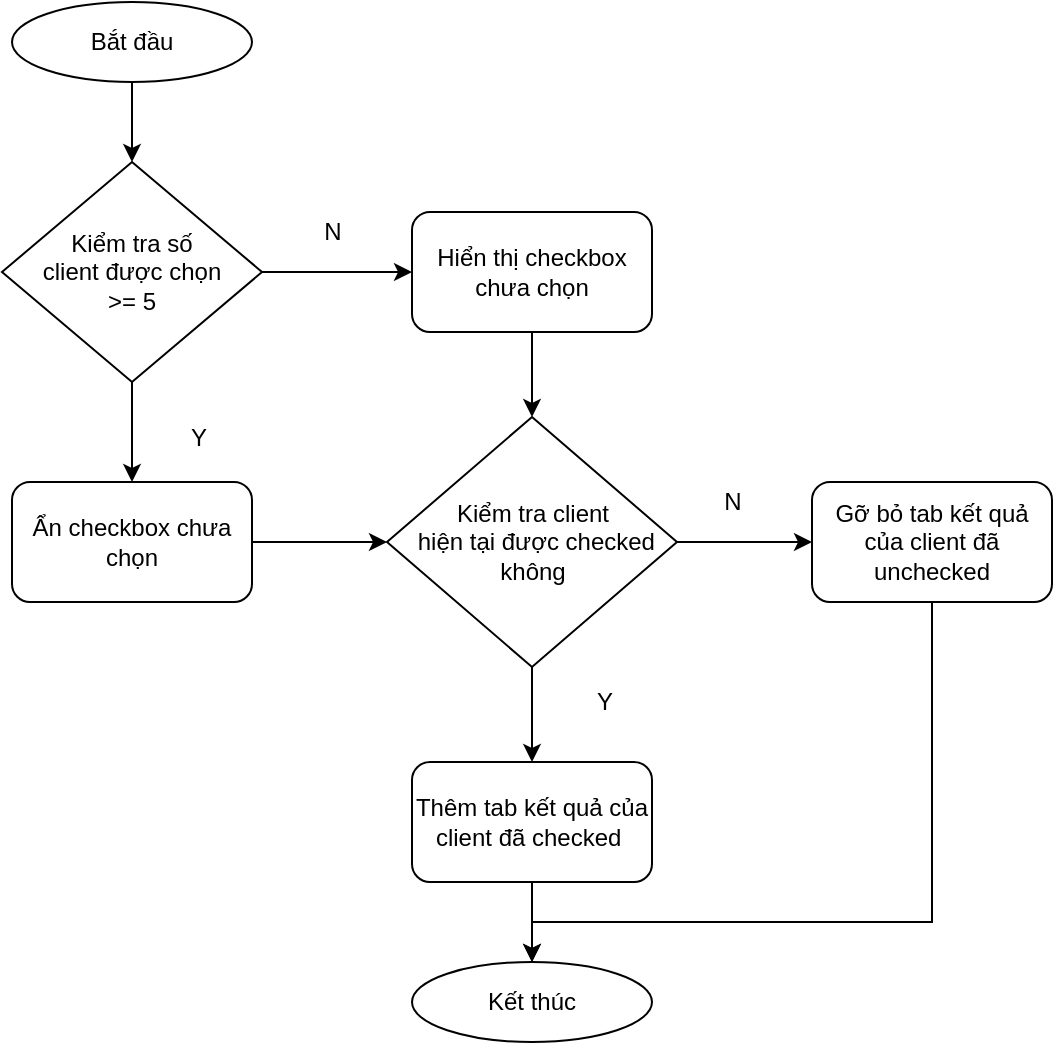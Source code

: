 <mxfile version="13.3.5" type="device"><diagram id="C5RBs43oDa-KdzZeNtuy" name="Page-1"><mxGraphModel dx="1326" dy="816" grid="1" gridSize="10" guides="1" tooltips="1" connect="1" arrows="1" fold="1" page="1" pageScale="1" pageWidth="827" pageHeight="1169" math="0" shadow="0"><root><mxCell id="WIyWlLk6GJQsqaUBKTNV-0"/><mxCell id="WIyWlLk6GJQsqaUBKTNV-1" parent="WIyWlLk6GJQsqaUBKTNV-0"/><mxCell id="bHziJeGJCkHIA7L3CJXj-2" style="edgeStyle=orthogonalEdgeStyle;rounded=0;orthogonalLoop=1;jettySize=auto;html=1;exitX=0.5;exitY=1;exitDx=0;exitDy=0;entryX=0.5;entryY=0;entryDx=0;entryDy=0;" edge="1" parent="WIyWlLk6GJQsqaUBKTNV-1" source="bHziJeGJCkHIA7L3CJXj-3"><mxGeometry relative="1" as="geometry"><mxPoint x="220" y="280" as="targetPoint"/></mxGeometry></mxCell><mxCell id="bHziJeGJCkHIA7L3CJXj-3" value="Bắt đầu" style="ellipse;whiteSpace=wrap;html=1;" vertex="1" parent="WIyWlLk6GJQsqaUBKTNV-1"><mxGeometry x="160" y="200" width="120" height="40" as="geometry"/></mxCell><mxCell id="bHziJeGJCkHIA7L3CJXj-4" value="Kết thúc" style="ellipse;whiteSpace=wrap;html=1;" vertex="1" parent="WIyWlLk6GJQsqaUBKTNV-1"><mxGeometry x="360" y="680" width="120" height="40" as="geometry"/></mxCell><mxCell id="bHziJeGJCkHIA7L3CJXj-10" style="edgeStyle=orthogonalEdgeStyle;rounded=0;orthogonalLoop=1;jettySize=auto;html=1;exitX=1;exitY=0.5;exitDx=0;exitDy=0;entryX=0;entryY=0.5;entryDx=0;entryDy=0;" edge="1" parent="WIyWlLk6GJQsqaUBKTNV-1" source="bHziJeGJCkHIA7L3CJXj-7" target="bHziJeGJCkHIA7L3CJXj-9"><mxGeometry relative="1" as="geometry"/></mxCell><mxCell id="bHziJeGJCkHIA7L3CJXj-11" style="edgeStyle=orthogonalEdgeStyle;rounded=0;orthogonalLoop=1;jettySize=auto;html=1;exitX=0.5;exitY=1;exitDx=0;exitDy=0;entryX=0.5;entryY=0;entryDx=0;entryDy=0;" edge="1" parent="WIyWlLk6GJQsqaUBKTNV-1" source="bHziJeGJCkHIA7L3CJXj-7" target="bHziJeGJCkHIA7L3CJXj-8"><mxGeometry relative="1" as="geometry"/></mxCell><mxCell id="bHziJeGJCkHIA7L3CJXj-7" value="Kiểm tra số &lt;br&gt;client được chọn &lt;br&gt;&amp;gt;= 5" style="rhombus;whiteSpace=wrap;html=1;" vertex="1" parent="WIyWlLk6GJQsqaUBKTNV-1"><mxGeometry x="155" y="280" width="130" height="110" as="geometry"/></mxCell><mxCell id="bHziJeGJCkHIA7L3CJXj-14" style="edgeStyle=orthogonalEdgeStyle;rounded=0;orthogonalLoop=1;jettySize=auto;html=1;exitX=1;exitY=0.5;exitDx=0;exitDy=0;entryX=0;entryY=0.5;entryDx=0;entryDy=0;" edge="1" parent="WIyWlLk6GJQsqaUBKTNV-1" source="bHziJeGJCkHIA7L3CJXj-8" target="bHziJeGJCkHIA7L3CJXj-12"><mxGeometry relative="1" as="geometry"/></mxCell><mxCell id="bHziJeGJCkHIA7L3CJXj-8" value="Ẩn checkbox chưa chọn" style="rounded=1;whiteSpace=wrap;html=1;" vertex="1" parent="WIyWlLk6GJQsqaUBKTNV-1"><mxGeometry x="160" y="440" width="120" height="60" as="geometry"/></mxCell><mxCell id="bHziJeGJCkHIA7L3CJXj-13" style="edgeStyle=orthogonalEdgeStyle;rounded=0;orthogonalLoop=1;jettySize=auto;html=1;exitX=0.5;exitY=1;exitDx=0;exitDy=0;entryX=0.5;entryY=0;entryDx=0;entryDy=0;" edge="1" parent="WIyWlLk6GJQsqaUBKTNV-1" source="bHziJeGJCkHIA7L3CJXj-9" target="bHziJeGJCkHIA7L3CJXj-12"><mxGeometry relative="1" as="geometry"/></mxCell><mxCell id="bHziJeGJCkHIA7L3CJXj-9" value="Hiển thị checkbox chưa chọn" style="rounded=1;whiteSpace=wrap;html=1;" vertex="1" parent="WIyWlLk6GJQsqaUBKTNV-1"><mxGeometry x="360" y="305" width="120" height="60" as="geometry"/></mxCell><mxCell id="bHziJeGJCkHIA7L3CJXj-17" style="edgeStyle=orthogonalEdgeStyle;rounded=0;orthogonalLoop=1;jettySize=auto;html=1;exitX=1;exitY=0.5;exitDx=0;exitDy=0;entryX=0;entryY=0.5;entryDx=0;entryDy=0;" edge="1" parent="WIyWlLk6GJQsqaUBKTNV-1" source="bHziJeGJCkHIA7L3CJXj-12" target="bHziJeGJCkHIA7L3CJXj-16"><mxGeometry relative="1" as="geometry"/></mxCell><mxCell id="bHziJeGJCkHIA7L3CJXj-18" style="edgeStyle=orthogonalEdgeStyle;rounded=0;orthogonalLoop=1;jettySize=auto;html=1;exitX=0.5;exitY=1;exitDx=0;exitDy=0;entryX=0.5;entryY=0;entryDx=0;entryDy=0;" edge="1" parent="WIyWlLk6GJQsqaUBKTNV-1" source="bHziJeGJCkHIA7L3CJXj-12" target="bHziJeGJCkHIA7L3CJXj-15"><mxGeometry relative="1" as="geometry"/></mxCell><mxCell id="bHziJeGJCkHIA7L3CJXj-12" value="Kiểm tra client&lt;br&gt;&amp;nbsp;hiện tại được checked không" style="rhombus;whiteSpace=wrap;html=1;" vertex="1" parent="WIyWlLk6GJQsqaUBKTNV-1"><mxGeometry x="347.5" y="407.5" width="145" height="125" as="geometry"/></mxCell><mxCell id="bHziJeGJCkHIA7L3CJXj-19" style="edgeStyle=orthogonalEdgeStyle;rounded=0;orthogonalLoop=1;jettySize=auto;html=1;exitX=0.5;exitY=1;exitDx=0;exitDy=0;entryX=0.5;entryY=0;entryDx=0;entryDy=0;" edge="1" parent="WIyWlLk6GJQsqaUBKTNV-1" source="bHziJeGJCkHIA7L3CJXj-15" target="bHziJeGJCkHIA7L3CJXj-4"><mxGeometry relative="1" as="geometry"/></mxCell><mxCell id="bHziJeGJCkHIA7L3CJXj-15" value="Thêm tab kết quả của client đã checked&amp;nbsp;" style="rounded=1;whiteSpace=wrap;html=1;" vertex="1" parent="WIyWlLk6GJQsqaUBKTNV-1"><mxGeometry x="360" y="580" width="120" height="60" as="geometry"/></mxCell><mxCell id="bHziJeGJCkHIA7L3CJXj-20" style="edgeStyle=orthogonalEdgeStyle;rounded=0;orthogonalLoop=1;jettySize=auto;html=1;exitX=0.5;exitY=1;exitDx=0;exitDy=0;entryX=0.5;entryY=0;entryDx=0;entryDy=0;" edge="1" parent="WIyWlLk6GJQsqaUBKTNV-1" source="bHziJeGJCkHIA7L3CJXj-16" target="bHziJeGJCkHIA7L3CJXj-4"><mxGeometry relative="1" as="geometry"><Array as="points"><mxPoint x="620" y="660"/><mxPoint x="420" y="660"/></Array></mxGeometry></mxCell><mxCell id="bHziJeGJCkHIA7L3CJXj-16" value="Gỡ bỏ tab kết quả của client đã unchecked" style="rounded=1;whiteSpace=wrap;html=1;" vertex="1" parent="WIyWlLk6GJQsqaUBKTNV-1"><mxGeometry x="560" y="440" width="120" height="60" as="geometry"/></mxCell><mxCell id="bHziJeGJCkHIA7L3CJXj-21" value="N" style="text;html=1;align=center;verticalAlign=middle;resizable=0;points=[];autosize=1;" vertex="1" parent="WIyWlLk6GJQsqaUBKTNV-1"><mxGeometry x="310" y="305" width="20" height="20" as="geometry"/></mxCell><mxCell id="bHziJeGJCkHIA7L3CJXj-22" value="Y" style="text;html=1;align=center;verticalAlign=middle;resizable=0;points=[];autosize=1;" vertex="1" parent="WIyWlLk6GJQsqaUBKTNV-1"><mxGeometry x="243" y="408" width="20" height="20" as="geometry"/></mxCell><mxCell id="bHziJeGJCkHIA7L3CJXj-23" value="Y" style="text;html=1;align=center;verticalAlign=middle;resizable=0;points=[];autosize=1;" vertex="1" parent="WIyWlLk6GJQsqaUBKTNV-1"><mxGeometry x="446" y="540" width="20" height="20" as="geometry"/></mxCell><mxCell id="bHziJeGJCkHIA7L3CJXj-24" value="N" style="text;html=1;align=center;verticalAlign=middle;resizable=0;points=[];autosize=1;" vertex="1" parent="WIyWlLk6GJQsqaUBKTNV-1"><mxGeometry x="510" y="440" width="20" height="20" as="geometry"/></mxCell></root></mxGraphModel></diagram></mxfile>